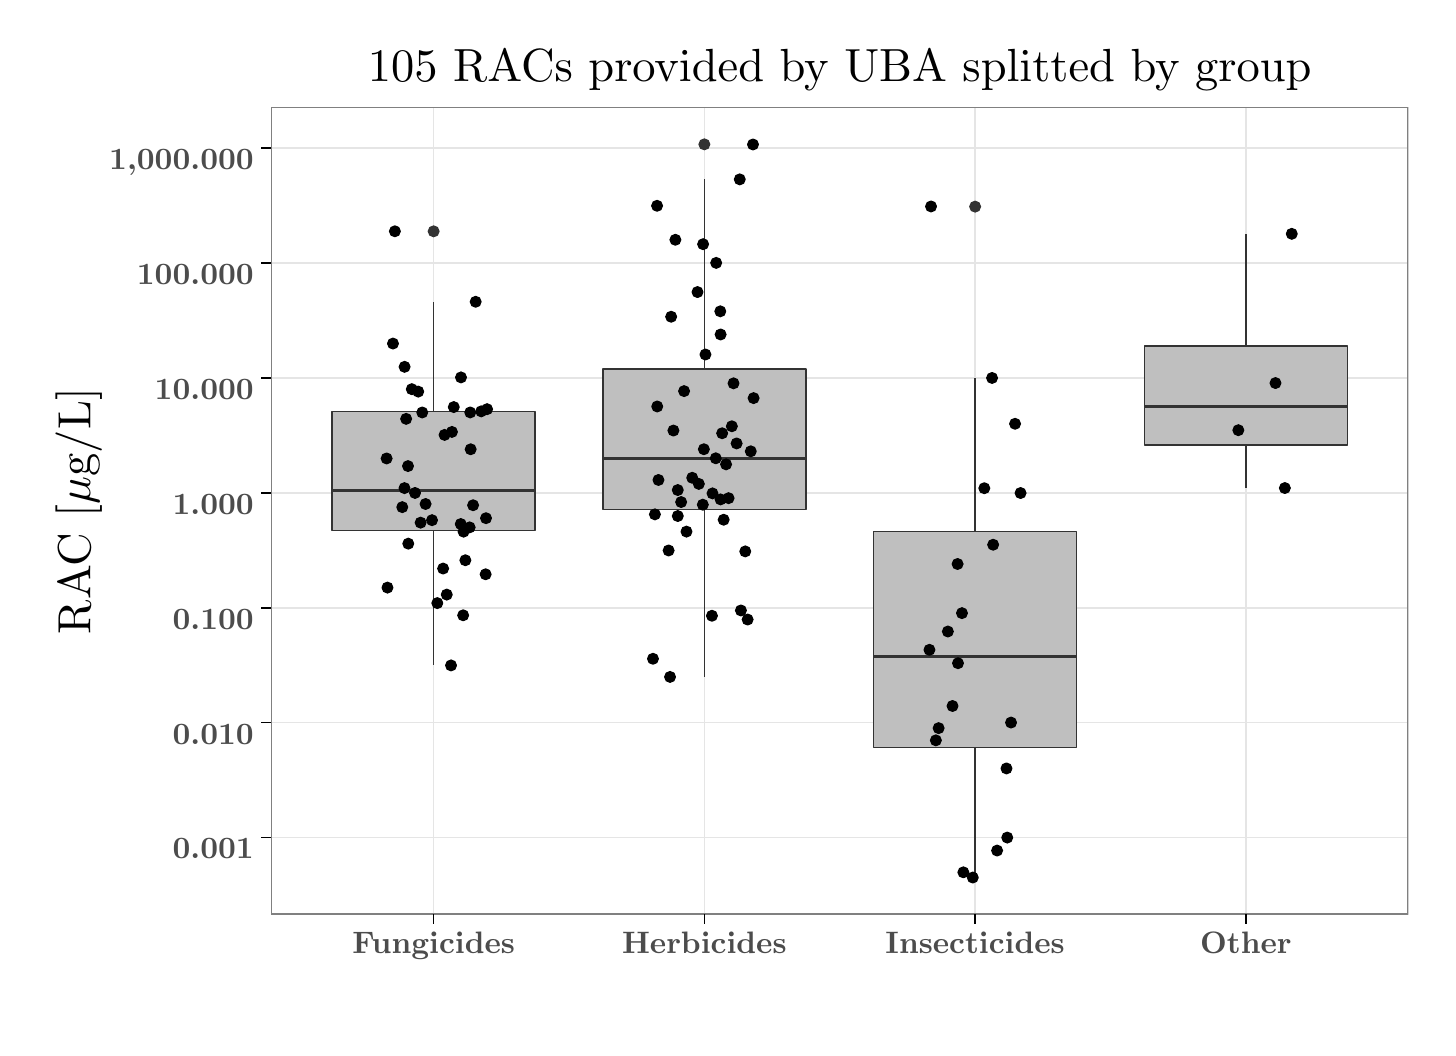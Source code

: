 % -*- root: ../../talk.tex -*-

% Created by tikzDevice version 0.10.1 on 2016-12-09 10:11:42
% !TEX encoding = UTF-8 Unicode
\begin{tikzpicture}[x=1pt,y=1pt]
\definecolor{fillColor}{RGB}{255,255,255}
\path[use as bounding box,fill=fillColor,fill opacity=0.00] (0,0) rectangle (505.89,361.35);
\begin{scope}
\path[clip] (  0.00,  0.00) rectangle (505.89,361.35);
\definecolor{drawColor}{RGB}{255,255,255}
\definecolor{fillColor}{RGB}{255,255,255}

\path[draw=drawColor,line width= 0.6pt,line join=round,line cap=round,fill=fillColor] (  0.00,  0.00) rectangle (505.89,361.35);
\end{scope}
\begin{scope}
\path[clip] ( 87.99, 41.00) rectangle (498.89,332.44);
\definecolor{fillColor}{RGB}{255,255,255}

\path[fill=fillColor] ( 87.99, 41.00) rectangle (498.89,332.44);
\definecolor{drawColor}{gray}{0.90}

\path[draw=drawColor,line width= 0.6pt,line join=round] ( 87.99, 68.70) --
	(498.89, 68.70);

\path[draw=drawColor,line width= 0.6pt,line join=round] ( 87.99,110.22) --
	(498.89,110.22);

\path[draw=drawColor,line width= 0.6pt,line join=round] ( 87.99,151.73) --
	(498.89,151.73);

\path[draw=drawColor,line width= 0.6pt,line join=round] ( 87.99,193.25) --
	(498.89,193.25);

\path[draw=drawColor,line width= 0.6pt,line join=round] ( 87.99,234.77) --
	(498.89,234.77);

\path[draw=drawColor,line width= 0.6pt,line join=round] ( 87.99,276.28) --
	(498.89,276.28);

\path[draw=drawColor,line width= 0.6pt,line join=round] ( 87.99,317.80) --
	(498.89,317.80);

\path[draw=drawColor,line width= 0.6pt,line join=round] (146.69, 41.00) --
	(146.69,332.44);

\path[draw=drawColor,line width= 0.6pt,line join=round] (244.52, 41.00) --
	(244.52,332.44);

\path[draw=drawColor,line width= 0.6pt,line join=round] (342.36, 41.00) --
	(342.36,332.44);

\path[draw=drawColor,line width= 0.6pt,line join=round] (440.19, 41.00) --
	(440.19,332.44);
\definecolor{drawColor}{gray}{0.20}
\definecolor{fillColor}{gray}{0.20}

\path[draw=drawColor,line width= 0.4pt,line join=round,line cap=round,fill=fillColor] (146.69,287.76) circle (  1.96);

\path[draw=drawColor,line width= 0.6pt,line join=round] (146.69,222.59) -- (146.69,262.28);

\path[draw=drawColor,line width= 0.6pt,line join=round] (146.69,179.62) -- (146.69,130.96);
\definecolor{fillColor}{gray}{0.75}

\path[draw=drawColor,line width= 0.6pt,line join=round,line cap=round,fill=fillColor] (110.00,222.59) --
	(110.00,179.62) --
	(183.38,179.62) --
	(183.38,222.59) --
	(110.00,222.59) --
	cycle;

\path[draw=drawColor,line width= 1.1pt,line join=round] (110.00,194.11) -- (183.38,194.11);
\definecolor{fillColor}{gray}{0.20}

\path[draw=drawColor,line width= 0.4pt,line join=round,line cap=round,fill=fillColor] (244.52,319.19) circle (  1.96);

\path[draw=drawColor,line width= 0.6pt,line join=round] (244.52,238.05) -- (244.52,306.52);

\path[draw=drawColor,line width= 0.6pt,line join=round] (244.52,187.24) -- (244.52,126.74);
\definecolor{fillColor}{gray}{0.75}

\path[draw=drawColor,line width= 0.6pt,line join=round,line cap=round,fill=fillColor] (207.84,238.05) --
	(207.84,187.24) --
	(281.21,187.24) --
	(281.21,238.05) --
	(207.84,238.05) --
	cycle;

\path[draw=drawColor,line width= 1.1pt,line join=round] (207.84,205.75) -- (281.21,205.75);
\definecolor{fillColor}{gray}{0.20}

\path[draw=drawColor,line width= 0.4pt,line join=round,line cap=round,fill=fillColor] (342.36,296.68) circle (  1.96);

\path[draw=drawColor,line width= 0.6pt,line join=round] (342.36,179.24) -- (342.36,234.77);

\path[draw=drawColor,line width= 0.6pt,line join=round] (342.36,101.26) -- (342.36, 54.30);
\definecolor{fillColor}{gray}{0.75}

\path[draw=drawColor,line width= 0.6pt,line join=round,line cap=round,fill=fillColor] (305.67,179.24) --
	(305.67,101.26) --
	(379.04,101.26) --
	(379.04,179.24) --
	(305.67,179.24) --
	cycle;

\path[draw=drawColor,line width= 1.1pt,line join=round] (305.67,134.13) -- (379.04,134.13);

\path[draw=drawColor,line width= 0.6pt,line join=round] (440.19,246.37) -- (440.19,286.88);

\path[draw=drawColor,line width= 0.6pt,line join=round] (440.19,210.62) -- (440.19,194.97);

\path[draw=drawColor,line width= 0.6pt,line join=round,line cap=round,fill=fillColor] (403.50,246.37) --
	(403.50,210.62) --
	(476.88,210.62) --
	(476.88,246.37) --
	(403.50,246.37) --
	cycle;

\path[draw=drawColor,line width= 1.1pt,line join=round] (403.50,224.35) -- (476.88,224.35);
\definecolor{drawColor}{RGB}{0,0,0}
\definecolor{fillColor}{RGB}{0,0,0}

\path[draw=drawColor,line width= 0.4pt,line join=round,line cap=round,fill=fillColor] (454.28,194.99) circle (  1.96);

\path[draw=drawColor,line width= 0.4pt,line join=round,line cap=round,fill=fillColor] (450.89,232.93) circle (  1.96);

\path[draw=drawColor,line width= 0.4pt,line join=round,line cap=round,fill=fillColor] (336.02,167.55) circle (  1.96);

\path[draw=drawColor,line width= 0.4pt,line join=round,line cap=round,fill=fillColor] (234.91,194.27) circle (  1.96);

\path[draw=drawColor,line width= 0.4pt,line join=round,line cap=round,fill=fillColor] (141.99,182.49) circle (  1.96);

\path[draw=drawColor,line width= 0.4pt,line join=round,line cap=round,fill=fillColor] (132.00,247.20) circle (  1.96);

\path[draw=drawColor,line width= 0.4pt,line join=round,line cap=round,fill=fillColor] (257.31,306.53) circle (  1.96);

\path[draw=drawColor,line width= 0.4pt,line join=round,line cap=round,fill=fillColor] (338.11, 56.14) circle (  1.96);

\path[draw=drawColor,line width= 0.4pt,line join=round,line cap=round,fill=fillColor] (157.51,179.23) circle (  1.96);

\path[draw=drawColor,line width= 0.4pt,line join=round,line cap=round,fill=fillColor] (136.20,238.79) circle (  1.96);

\path[draw=drawColor,line width= 0.4pt,line join=round,line cap=round,fill=fillColor] (250.95,214.79) circle (  1.96);

\path[draw=drawColor,line width= 0.4pt,line join=round,line cap=round,fill=fillColor] (159.92,222.31) circle (  1.96);

\path[draw=drawColor,line width= 0.4pt,line join=round,line cap=round,fill=fillColor] (130.01,159.02) circle (  1.96);

\path[draw=drawColor,line width= 0.4pt,line join=round,line cap=round,fill=fillColor] (259.30,172.10) circle (  1.96);

\path[draw=drawColor,line width= 0.4pt,line join=round,line cap=round,fill=fillColor] (348.87,174.51) circle (  1.96);

\path[draw=drawColor,line width= 0.4pt,line join=round,line cap=round,fill=fillColor] (242.04,265.81) circle (  1.96);

\path[draw=drawColor,line width= 0.4pt,line join=round,line cap=round,fill=fillColor] (437.47,215.90) circle (  1.96);

\path[draw=drawColor,line width= 0.4pt,line join=round,line cap=round,fill=fillColor] (341.51, 54.25) circle (  1.96);

\path[draw=drawColor,line width= 0.4pt,line join=round,line cap=round,fill=fillColor] (261.29,208.26) circle (  1.96);

\path[draw=drawColor,line width= 0.4pt,line join=round,line cap=round,fill=fillColor] (227.49,224.47) circle (  1.96);

\path[draw=drawColor,line width= 0.4pt,line join=round,line cap=round,fill=fillColor] (262.09,319.14) circle (  1.96);

\path[draw=drawColor,line width= 0.4pt,line join=round,line cap=round,fill=fillColor] (328.17,103.83) circle (  1.96);

\path[draw=drawColor,line width= 0.4pt,line join=round,line cap=round,fill=fillColor] (358.78,193.19) circle (  1.96);

\path[draw=drawColor,line width= 0.4pt,line join=round,line cap=round,fill=fillColor] (136.76,219.99) circle (  1.96);

\path[draw=drawColor,line width= 0.4pt,line join=round,line cap=round,fill=fillColor] (353.97, 68.69) circle (  1.96);

\path[draw=drawColor,line width= 0.4pt,line join=round,line cap=round,fill=fillColor] (135.36,188.09) circle (  1.96);

\path[draw=drawColor,line width= 0.4pt,line join=round,line cap=round,fill=fillColor] (456.78,286.85) circle (  1.96);

\path[draw=drawColor,line width= 0.4pt,line join=round,line cap=round,fill=fillColor] (137.53,174.90) circle (  1.96);

\path[draw=drawColor,line width= 0.4pt,line join=round,line cap=round,fill=fillColor] (232.12,126.74) circle (  1.96);

\path[draw=drawColor,line width= 0.4pt,line join=round,line cap=round,fill=fillColor] (236.13,189.93) circle (  1.96);

\path[draw=drawColor,line width= 0.4pt,line join=round,line cap=round,fill=fillColor] (233.34,215.77) circle (  1.96);

\path[draw=drawColor,line width= 0.4pt,line join=round,line cap=round,fill=fillColor] (240.13,198.70) circle (  1.96);

\path[draw=drawColor,line width= 0.4pt,line join=round,line cap=round,fill=fillColor] (356.79,218.21) circle (  1.96);

\path[draw=drawColor,line width= 0.4pt,line join=round,line cap=round,fill=fillColor] (153.97,224.25) circle (  1.96);

\path[draw=drawColor,line width= 0.4pt,line join=round,line cap=round,fill=fillColor] (152.98,130.90) circle (  1.96);

\path[draw=drawColor,line width= 0.4pt,line join=round,line cap=round,fill=fillColor] (160.95,188.78) circle (  1.96);

\path[draw=drawColor,line width= 0.4pt,line join=round,line cap=round,fill=fillColor] (243.96,188.98) circle (  1.96);

\path[draw=drawColor,line width= 0.4pt,line join=round,line cap=round,fill=fillColor] (166.00,223.49) circle (  1.96);

\path[draw=drawColor,line width= 0.4pt,line join=round,line cap=round,fill=fillColor] (156.49,181.99) circle (  1.96);

\path[draw=drawColor,line width= 0.4pt,line join=round,line cap=round,fill=fillColor] (250.39,250.48) circle (  1.96);

\path[draw=drawColor,line width= 0.4pt,line join=round,line cap=round,fill=fillColor] (156.58,234.97) circle (  1.96);

\path[draw=drawColor,line width= 0.4pt,line join=round,line cap=round,fill=fillColor] (165.48,163.83) circle (  1.96);

\path[draw=drawColor,line width= 0.4pt,line join=round,line cap=round,fill=fillColor] (350.30, 64.00) circle (  1.96);

\path[draw=drawColor,line width= 0.4pt,line join=round,line cap=round,fill=fillColor] (326.43,296.74) circle (  1.96);

\path[draw=drawColor,line width= 0.4pt,line join=round,line cap=round,fill=fillColor] (244.06,283.11) circle (  1.96);

\path[draw=drawColor,line width= 0.4pt,line join=round,line cap=round,fill=fillColor] (237.19,230.02) circle (  1.96);

\path[draw=drawColor,line width= 0.4pt,line join=round,line cap=round,fill=fillColor] (158.16,168.90) circle (  1.96);

\path[draw=drawColor,line width= 0.4pt,line join=round,line cap=round,fill=fillColor] (159.70,180.78) circle (  1.96);

\path[draw=drawColor,line width= 0.4pt,line join=round,line cap=round,fill=fillColor] (244.34,209.02) circle (  1.96);

\path[draw=drawColor,line width= 0.4pt,line join=round,line cap=round,fill=fillColor] (163.89,222.70) circle (  1.96);

\path[draw=drawColor,line width= 0.4pt,line join=round,line cap=round,fill=fillColor] (143.78,189.23) circle (  1.96);

\path[draw=drawColor,line width= 0.4pt,line join=round,line cap=round,fill=fillColor] (231.60,172.43) circle (  1.96);

\path[draw=drawColor,line width= 0.4pt,line join=round,line cap=round,fill=fillColor] (244.91,243.25) circle (  1.96);

\path[draw=drawColor,line width= 0.4pt,line join=round,line cap=round,fill=fillColor] (247.46,193.06) circle (  1.96);

\path[draw=drawColor,line width= 0.4pt,line join=round,line cap=round,fill=fillColor] (136.16,194.97) circle (  1.96);

\path[draw=drawColor,line width= 0.4pt,line join=round,line cap=round,fill=fillColor] (257.73,150.76) circle (  1.96);

\path[draw=drawColor,line width= 0.4pt,line join=round,line cap=round,fill=fillColor] (248.79,276.35) circle (  1.96);

\path[draw=drawColor,line width= 0.4pt,line join=round,line cap=round,fill=fillColor] (329.17,108.24) circle (  1.96);

\path[draw=drawColor,line width= 0.4pt,line join=round,line cap=round,fill=fillColor] (260.15,147.48) circle (  1.96);

\path[draw=drawColor,line width= 0.4pt,line join=round,line cap=round,fill=fillColor] (256.17,211.11) circle (  1.96);

\path[draw=drawColor,line width= 0.4pt,line join=round,line cap=round,fill=fillColor] (132.69,287.77) circle (  1.96);

\path[draw=drawColor,line width= 0.4pt,line join=round,line cap=round,fill=fillColor] (227.93,197.91) circle (  1.96);

\path[draw=drawColor,line width= 0.4pt,line join=round,line cap=round,fill=fillColor] (139.97,193.22) circle (  1.96);

\path[draw=drawColor,line width= 0.4pt,line join=round,line cap=round,fill=fillColor] (226.65,185.48) circle (  1.96);

\path[draw=drawColor,line width= 0.4pt,line join=round,line cap=round,fill=fillColor] (150.12,165.90) circle (  1.96);

\path[draw=drawColor,line width= 0.4pt,line join=round,line cap=round,fill=fillColor] (141.13,229.84) circle (  1.96);

\path[draw=drawColor,line width= 0.4pt,line join=round,line cap=round,fill=fillColor] (255.06,232.83) circle (  1.96);

\path[draw=drawColor,line width= 0.4pt,line join=round,line cap=round,fill=fillColor] (234.05,284.70) circle (  1.96);

\path[draw=drawColor,line width= 0.4pt,line join=round,line cap=round,fill=fillColor] (161.88,262.30) circle (  1.96);

\path[draw=drawColor,line width= 0.4pt,line join=round,line cap=round,fill=fillColor] (250.28,258.85) circle (  1.96);

\path[draw=drawColor,line width= 0.4pt,line join=round,line cap=round,fill=fillColor] (250.38,190.89) circle (  1.96);

\path[draw=drawColor,line width= 0.4pt,line join=round,line cap=round,fill=fillColor] (355.34,110.25) circle (  1.96);

\path[draw=drawColor,line width= 0.4pt,line join=round,line cap=round,fill=fillColor] (248.64,205.74) circle (  1.96);

\path[draw=drawColor,line width= 0.4pt,line join=round,line cap=round,fill=fillColor] (251.49,183.54) circle (  1.96);

\path[draw=drawColor,line width= 0.4pt,line join=round,line cap=round,fill=fillColor] (160.07,209.00) circle (  1.96);

\path[draw=drawColor,line width= 0.4pt,line join=round,line cap=round,fill=fillColor] (262.31,227.49) circle (  1.96);

\path[draw=drawColor,line width= 0.4pt,line join=round,line cap=round,fill=fillColor] (247.26,148.84) circle (  1.96);

\path[draw=drawColor,line width= 0.4pt,line join=round,line cap=round,fill=fillColor] (345.68,194.93) circle (  1.96);

\path[draw=drawColor,line width= 0.4pt,line join=round,line cap=round,fill=fillColor] (150.64,214.19) circle (  1.96);

\path[draw=drawColor,line width= 0.4pt,line join=round,line cap=round,fill=fillColor] (234.92,184.88) circle (  1.96);

\path[draw=drawColor,line width= 0.4pt,line join=round,line cap=round,fill=fillColor] (252.36,203.56) circle (  1.96);

\path[draw=drawColor,line width= 0.4pt,line join=round,line cap=round,fill=fillColor] (225.95,133.30) circle (  1.96);

\path[draw=drawColor,line width= 0.4pt,line join=round,line cap=round,fill=fillColor] (165.62,184.10) circle (  1.96);

\path[draw=drawColor,line width= 0.4pt,line join=round,line cap=round,fill=fillColor] (337.61,149.79) circle (  1.96);

\path[draw=drawColor,line width= 0.4pt,line join=round,line cap=round,fill=fillColor] (142.58,222.30) circle (  1.96);

\path[draw=drawColor,line width= 0.4pt,line join=round,line cap=round,fill=fillColor] (129.70,205.68) circle (  1.96);

\path[draw=drawColor,line width= 0.4pt,line join=round,line cap=round,fill=fillColor] (232.52,256.89) circle (  1.96);

\path[draw=drawColor,line width= 0.4pt,line join=round,line cap=round,fill=fillColor] (254.45,217.31) circle (  1.96);

\path[draw=drawColor,line width= 0.4pt,line join=round,line cap=round,fill=fillColor] (137.43,202.93) circle (  1.96);

\path[draw=drawColor,line width= 0.4pt,line join=round,line cap=round,fill=fillColor] (334.19,116.24) circle (  1.96);

\path[draw=drawColor,line width= 0.4pt,line join=round,line cap=round,fill=fillColor] (138.80,230.72) circle (  1.96);

\path[draw=drawColor,line width= 0.4pt,line join=round,line cap=round,fill=fillColor] (227.43,296.98) circle (  1.96);

\path[draw=drawColor,line width= 0.4pt,line join=round,line cap=round,fill=fillColor] (238.06,179.25) circle (  1.96);

\path[draw=drawColor,line width= 0.4pt,line join=round,line cap=round,fill=fillColor] (332.51,143.15) circle (  1.96);

\path[draw=drawColor,line width= 0.4pt,line join=round,line cap=round,fill=fillColor] (348.48,234.77) circle (  1.96);

\path[draw=drawColor,line width= 0.4pt,line join=round,line cap=round,fill=fillColor] (151.43,156.49) circle (  1.96);

\path[draw=drawColor,line width= 0.4pt,line join=round,line cap=round,fill=fillColor] (336.17,131.70) circle (  1.96);

\path[draw=drawColor,line width= 0.4pt,line join=round,line cap=round,fill=fillColor] (146.11,183.38) circle (  1.96);

\path[draw=drawColor,line width= 0.4pt,line join=round,line cap=round,fill=fillColor] (242.52,196.49) circle (  1.96);

\path[draw=drawColor,line width= 0.4pt,line join=round,line cap=round,fill=fillColor] (353.69, 93.67) circle (  1.96);

\path[draw=drawColor,line width= 0.4pt,line join=round,line cap=round,fill=fillColor] (325.85,136.54) circle (  1.96);

\path[draw=drawColor,line width= 0.4pt,line join=round,line cap=round,fill=fillColor] (148.02,153.42) circle (  1.96);

\path[draw=drawColor,line width= 0.4pt,line join=round,line cap=round,fill=fillColor] (253.27,191.34) circle (  1.96);

\path[draw=drawColor,line width= 0.4pt,line join=round,line cap=round,fill=fillColor] (153.31,215.27) circle (  1.96);

\path[draw=drawColor,line width= 0.4pt,line join=round,line cap=round,fill=fillColor] (157.36,149.01) circle (  1.96);
\definecolor{drawColor}{gray}{0.50}

\path[draw=drawColor,line width= 0.6pt,line join=round,line cap=round] ( 87.99, 41.00) rectangle (498.89,332.44);
\end{scope}
\begin{scope}
\path[clip] (  0.00,  0.00) rectangle (505.89,361.35);
\definecolor{drawColor}{gray}{0.30}

\node[text=drawColor,anchor=base east,inner sep=0pt, outer sep=0pt, scale=  1.12] at ( 81.69, 60.97) {\bfseries 0.001};

\node[text=drawColor,anchor=base east,inner sep=0pt, outer sep=0pt, scale=  1.12] at ( 81.69,102.49) {\bfseries 0.010};

\node[text=drawColor,anchor=base east,inner sep=0pt, outer sep=0pt, scale=  1.12] at ( 81.69,144.00) {\bfseries 0.100};

\node[text=drawColor,anchor=base east,inner sep=0pt, outer sep=0pt, scale=  1.12] at ( 81.69,185.52) {\bfseries 1.000};

\node[text=drawColor,anchor=base east,inner sep=0pt, outer sep=0pt, scale=  1.12] at ( 81.69,227.04) {\bfseries 10.000};

\node[text=drawColor,anchor=base east,inner sep=0pt, outer sep=0pt, scale=  1.12] at ( 81.69,268.55) {\bfseries 100.000};

\node[text=drawColor,anchor=base east,inner sep=0pt, outer sep=0pt, scale=  1.12] at ( 81.69,310.07) {\bfseries 1,000.000};
\end{scope}
\begin{scope}
\path[clip] (  0.00,  0.00) rectangle (505.89,361.35);
\definecolor{drawColor}{RGB}{0,0,0}

\path[draw=drawColor,line width= 0.6pt,line join=round] ( 84.49, 68.70) --
	( 87.99, 68.70);

\path[draw=drawColor,line width= 0.6pt,line join=round] ( 84.49,110.22) --
	( 87.99,110.22);

\path[draw=drawColor,line width= 0.6pt,line join=round] ( 84.49,151.73) --
	( 87.99,151.73);

\path[draw=drawColor,line width= 0.6pt,line join=round] ( 84.49,193.25) --
	( 87.99,193.25);

\path[draw=drawColor,line width= 0.6pt,line join=round] ( 84.49,234.77) --
	( 87.99,234.77);

\path[draw=drawColor,line width= 0.6pt,line join=round] ( 84.49,276.28) --
	( 87.99,276.28);

\path[draw=drawColor,line width= 0.6pt,line join=round] ( 84.49,317.80) --
	( 87.99,317.80);
\end{scope}
\begin{scope}
\path[clip] (  0.00,  0.00) rectangle (505.89,361.35);
\definecolor{drawColor}{RGB}{0,0,0}

\path[draw=drawColor,line width= 0.6pt,line join=round] (146.69, 37.50) --
	(146.69, 41.00);

\path[draw=drawColor,line width= 0.6pt,line join=round] (244.52, 37.50) --
	(244.52, 41.00);

\path[draw=drawColor,line width= 0.6pt,line join=round] (342.36, 37.50) --
	(342.36, 41.00);

\path[draw=drawColor,line width= 0.6pt,line join=round] (440.19, 37.50) --
	(440.19, 41.00);
\end{scope}
\begin{scope}
\path[clip] (  0.00,  0.00) rectangle (505.89,361.35);
\definecolor{drawColor}{gray}{0.30}

\node[text=drawColor,anchor=base,inner sep=0pt, outer sep=0pt, scale=  1.12] at (146.69, 26.97) {\bfseries Fungicides};

\node[text=drawColor,anchor=base,inner sep=0pt, outer sep=0pt, scale=  1.12] at (244.52, 26.97) {\bfseries Herbicides};

\node[text=drawColor,anchor=base,inner sep=0pt, outer sep=0pt, scale=  1.12] at (342.36, 26.97) {\bfseries Insecticides};

\node[text=drawColor,anchor=base,inner sep=0pt, outer sep=0pt, scale=  1.12] at (440.19, 26.97) {\bfseries Other};
\end{scope}
\begin{scope}
\path[clip] (  0.00,  0.00) rectangle (505.89,361.35);
\definecolor{drawColor}{RGB}{0,0,0}

\node[text=drawColor,rotate= 90.00,anchor=base,inner sep=0pt, outer sep=0pt, scale=  1.68] at ( 22.62,186.72) {RAC [$\mu$g/L]};
\end{scope}
\begin{scope}
\path[clip] (  0.00,  0.00) rectangle (505.89,361.35);
\definecolor{drawColor}{RGB}{0,0,0}

\node[text=drawColor,anchor=base,inner sep=0pt, outer sep=0pt, scale=  1.68] at (293.44,341.81) {105 RACs provided by UBA splitted by group};
\end{scope}
\end{tikzpicture}
